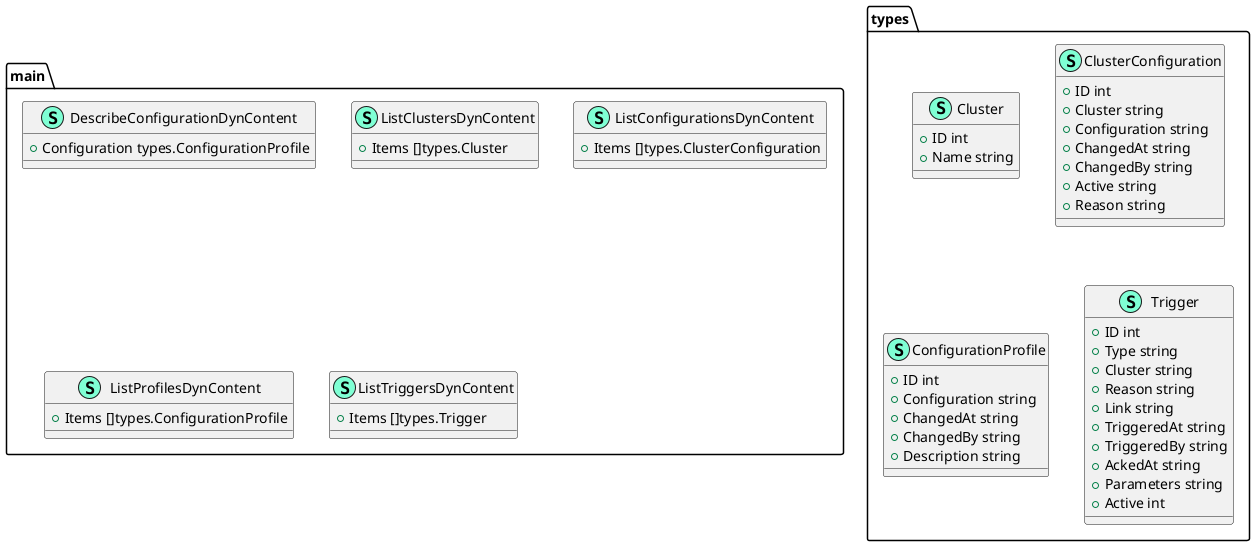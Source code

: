 @startuml
namespace main {
    class DescribeConfigurationDynContent << (S,Aquamarine) >> {
        + Configuration types.ConfigurationProfile

    }
    class ListClustersDynContent << (S,Aquamarine) >> {
        + Items []types.Cluster

    }
    class ListConfigurationsDynContent << (S,Aquamarine) >> {
        + Items []types.ClusterConfiguration

    }
    class ListProfilesDynContent << (S,Aquamarine) >> {
        + Items []types.ConfigurationProfile

    }
    class ListTriggersDynContent << (S,Aquamarine) >> {
        + Items []types.Trigger

    }
}


namespace types {
    class Cluster << (S,Aquamarine) >> {
        + ID int
        + Name string

    }
    class ClusterConfiguration << (S,Aquamarine) >> {
        + ID int
        + Cluster string
        + Configuration string
        + ChangedAt string
        + ChangedBy string
        + Active string
        + Reason string

    }
    class ConfigurationProfile << (S,Aquamarine) >> {
        + ID int
        + Configuration string
        + ChangedAt string
        + ChangedBy string
        + Description string

    }
    class Trigger << (S,Aquamarine) >> {
        + ID int
        + Type string
        + Cluster string
        + Reason string
        + Link string
        + TriggeredAt string
        + TriggeredBy string
        + AckedAt string
        + Parameters string
        + Active int

    }
}


@enduml
